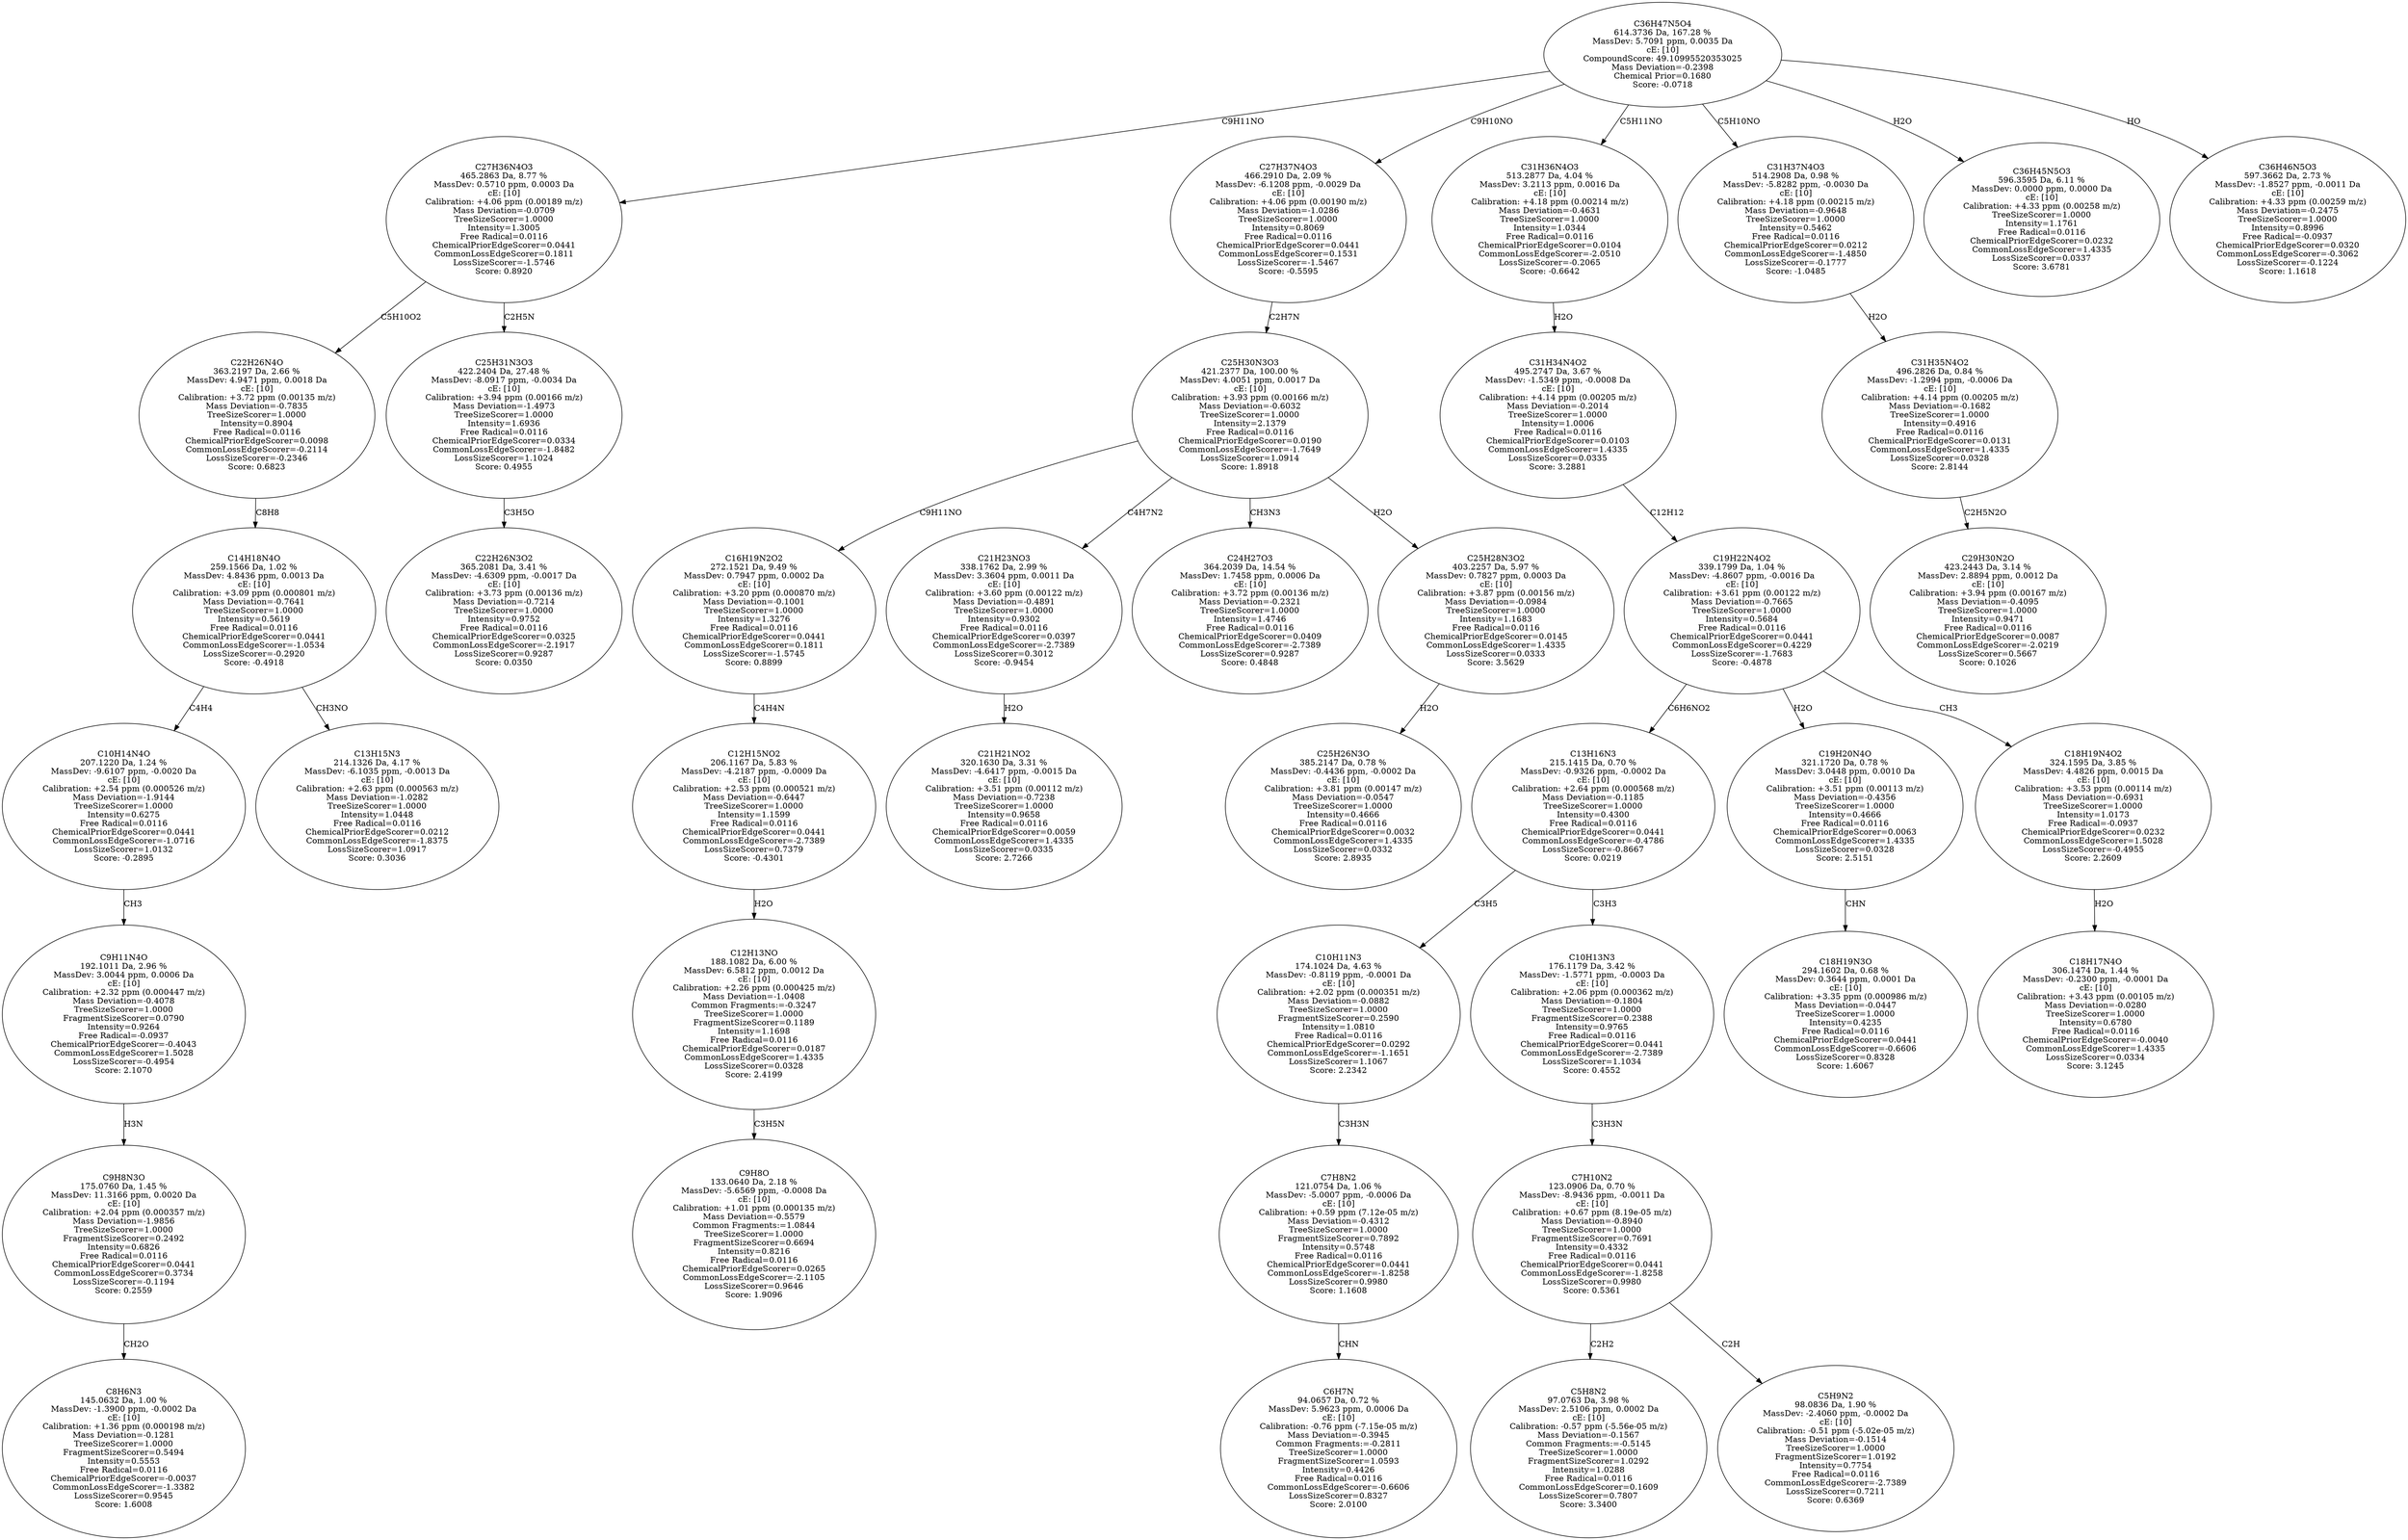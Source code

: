 strict digraph {
v1 [label="C8H6N3\n145.0632 Da, 1.00 %\nMassDev: -1.3900 ppm, -0.0002 Da\ncE: [10]\nCalibration: +1.36 ppm (0.000198 m/z)\nMass Deviation=-0.1281\nTreeSizeScorer=1.0000\nFragmentSizeScorer=0.5494\nIntensity=0.5553\nFree Radical=0.0116\nChemicalPriorEdgeScorer=-0.0037\nCommonLossEdgeScorer=-1.3382\nLossSizeScorer=0.9545\nScore: 1.6008"];
v2 [label="C9H8N3O\n175.0760 Da, 1.45 %\nMassDev: 11.3166 ppm, 0.0020 Da\ncE: [10]\nCalibration: +2.04 ppm (0.000357 m/z)\nMass Deviation=-1.9856\nTreeSizeScorer=1.0000\nFragmentSizeScorer=0.2492\nIntensity=0.6826\nFree Radical=0.0116\nChemicalPriorEdgeScorer=0.0441\nCommonLossEdgeScorer=0.3734\nLossSizeScorer=-0.1194\nScore: 0.2559"];
v3 [label="C9H11N4O\n192.1011 Da, 2.96 %\nMassDev: 3.0044 ppm, 0.0006 Da\ncE: [10]\nCalibration: +2.32 ppm (0.000447 m/z)\nMass Deviation=-0.4078\nTreeSizeScorer=1.0000\nFragmentSizeScorer=0.0790\nIntensity=0.9264\nFree Radical=-0.0937\nChemicalPriorEdgeScorer=-0.4043\nCommonLossEdgeScorer=1.5028\nLossSizeScorer=-0.4954\nScore: 2.1070"];
v4 [label="C10H14N4O\n207.1220 Da, 1.24 %\nMassDev: -9.6107 ppm, -0.0020 Da\ncE: [10]\nCalibration: +2.54 ppm (0.000526 m/z)\nMass Deviation=-1.9144\nTreeSizeScorer=1.0000\nIntensity=0.6275\nFree Radical=0.0116\nChemicalPriorEdgeScorer=0.0441\nCommonLossEdgeScorer=-1.0716\nLossSizeScorer=1.0132\nScore: -0.2895"];
v5 [label="C13H15N3\n214.1326 Da, 4.17 %\nMassDev: -6.1035 ppm, -0.0013 Da\ncE: [10]\nCalibration: +2.63 ppm (0.000563 m/z)\nMass Deviation=-1.0282\nTreeSizeScorer=1.0000\nIntensity=1.0448\nFree Radical=0.0116\nChemicalPriorEdgeScorer=0.0212\nCommonLossEdgeScorer=-1.8375\nLossSizeScorer=1.0917\nScore: 0.3036"];
v6 [label="C14H18N4O\n259.1566 Da, 1.02 %\nMassDev: 4.8436 ppm, 0.0013 Da\ncE: [10]\nCalibration: +3.09 ppm (0.000801 m/z)\nMass Deviation=-0.7641\nTreeSizeScorer=1.0000\nIntensity=0.5619\nFree Radical=0.0116\nChemicalPriorEdgeScorer=0.0441\nCommonLossEdgeScorer=-1.0534\nLossSizeScorer=-0.2920\nScore: -0.4918"];
v7 [label="C22H26N4O\n363.2197 Da, 2.66 %\nMassDev: 4.9471 ppm, 0.0018 Da\ncE: [10]\nCalibration: +3.72 ppm (0.00135 m/z)\nMass Deviation=-0.7835\nTreeSizeScorer=1.0000\nIntensity=0.8904\nFree Radical=0.0116\nChemicalPriorEdgeScorer=0.0098\nCommonLossEdgeScorer=-0.2114\nLossSizeScorer=-0.2346\nScore: 0.6823"];
v8 [label="C22H26N3O2\n365.2081 Da, 3.41 %\nMassDev: -4.6309 ppm, -0.0017 Da\ncE: [10]\nCalibration: +3.73 ppm (0.00136 m/z)\nMass Deviation=-0.7214\nTreeSizeScorer=1.0000\nIntensity=0.9752\nFree Radical=0.0116\nChemicalPriorEdgeScorer=0.0325\nCommonLossEdgeScorer=-2.1917\nLossSizeScorer=0.9287\nScore: 0.0350"];
v9 [label="C25H31N3O3\n422.2404 Da, 27.48 %\nMassDev: -8.0917 ppm, -0.0034 Da\ncE: [10]\nCalibration: +3.94 ppm (0.00166 m/z)\nMass Deviation=-1.4973\nTreeSizeScorer=1.0000\nIntensity=1.6936\nFree Radical=0.0116\nChemicalPriorEdgeScorer=0.0334\nCommonLossEdgeScorer=-1.8482\nLossSizeScorer=1.1024\nScore: 0.4955"];
v10 [label="C27H36N4O3\n465.2863 Da, 8.77 %\nMassDev: 0.5710 ppm, 0.0003 Da\ncE: [10]\nCalibration: +4.06 ppm (0.00189 m/z)\nMass Deviation=-0.0709\nTreeSizeScorer=1.0000\nIntensity=1.3005\nFree Radical=0.0116\nChemicalPriorEdgeScorer=0.0441\nCommonLossEdgeScorer=0.1811\nLossSizeScorer=-1.5746\nScore: 0.8920"];
v11 [label="C9H8O\n133.0640 Da, 2.18 %\nMassDev: -5.6569 ppm, -0.0008 Da\ncE: [10]\nCalibration: +1.01 ppm (0.000135 m/z)\nMass Deviation=-0.5579\nCommon Fragments:=1.0844\nTreeSizeScorer=1.0000\nFragmentSizeScorer=0.6694\nIntensity=0.8216\nFree Radical=0.0116\nChemicalPriorEdgeScorer=0.0265\nCommonLossEdgeScorer=-2.1105\nLossSizeScorer=0.9646\nScore: 1.9096"];
v12 [label="C12H13NO\n188.1082 Da, 6.00 %\nMassDev: 6.5812 ppm, 0.0012 Da\ncE: [10]\nCalibration: +2.26 ppm (0.000425 m/z)\nMass Deviation=-1.0408\nCommon Fragments:=-0.3247\nTreeSizeScorer=1.0000\nFragmentSizeScorer=0.1189\nIntensity=1.1698\nFree Radical=0.0116\nChemicalPriorEdgeScorer=0.0187\nCommonLossEdgeScorer=1.4335\nLossSizeScorer=0.0328\nScore: 2.4199"];
v13 [label="C12H15NO2\n206.1167 Da, 5.83 %\nMassDev: -4.2187 ppm, -0.0009 Da\ncE: [10]\nCalibration: +2.53 ppm (0.000521 m/z)\nMass Deviation=-0.6447\nTreeSizeScorer=1.0000\nIntensity=1.1599\nFree Radical=0.0116\nChemicalPriorEdgeScorer=0.0441\nCommonLossEdgeScorer=-2.7389\nLossSizeScorer=0.7379\nScore: -0.4301"];
v14 [label="C16H19N2O2\n272.1521 Da, 9.49 %\nMassDev: 0.7947 ppm, 0.0002 Da\ncE: [10]\nCalibration: +3.20 ppm (0.000870 m/z)\nMass Deviation=-0.1001\nTreeSizeScorer=1.0000\nIntensity=1.3276\nFree Radical=0.0116\nChemicalPriorEdgeScorer=0.0441\nCommonLossEdgeScorer=0.1811\nLossSizeScorer=-1.5745\nScore: 0.8899"];
v15 [label="C21H21NO2\n320.1630 Da, 3.31 %\nMassDev: -4.6417 ppm, -0.0015 Da\ncE: [10]\nCalibration: +3.51 ppm (0.00112 m/z)\nMass Deviation=-0.7238\nTreeSizeScorer=1.0000\nIntensity=0.9658\nFree Radical=0.0116\nChemicalPriorEdgeScorer=0.0059\nCommonLossEdgeScorer=1.4335\nLossSizeScorer=0.0335\nScore: 2.7266"];
v16 [label="C21H23NO3\n338.1762 Da, 2.99 %\nMassDev: 3.3604 ppm, 0.0011 Da\ncE: [10]\nCalibration: +3.60 ppm (0.00122 m/z)\nMass Deviation=-0.4891\nTreeSizeScorer=1.0000\nIntensity=0.9302\nFree Radical=0.0116\nChemicalPriorEdgeScorer=0.0397\nCommonLossEdgeScorer=-2.7389\nLossSizeScorer=0.3012\nScore: -0.9454"];
v17 [label="C24H27O3\n364.2039 Da, 14.54 %\nMassDev: 1.7458 ppm, 0.0006 Da\ncE: [10]\nCalibration: +3.72 ppm (0.00136 m/z)\nMass Deviation=-0.2321\nTreeSizeScorer=1.0000\nIntensity=1.4746\nFree Radical=0.0116\nChemicalPriorEdgeScorer=0.0409\nCommonLossEdgeScorer=-2.7389\nLossSizeScorer=0.9287\nScore: 0.4848"];
v18 [label="C25H26N3O\n385.2147 Da, 0.78 %\nMassDev: -0.4436 ppm, -0.0002 Da\ncE: [10]\nCalibration: +3.81 ppm (0.00147 m/z)\nMass Deviation=-0.0547\nTreeSizeScorer=1.0000\nIntensity=0.4666\nFree Radical=0.0116\nChemicalPriorEdgeScorer=0.0032\nCommonLossEdgeScorer=1.4335\nLossSizeScorer=0.0332\nScore: 2.8935"];
v19 [label="C25H28N3O2\n403.2257 Da, 5.97 %\nMassDev: 0.7827 ppm, 0.0003 Da\ncE: [10]\nCalibration: +3.87 ppm (0.00156 m/z)\nMass Deviation=-0.0984\nTreeSizeScorer=1.0000\nIntensity=1.1683\nFree Radical=0.0116\nChemicalPriorEdgeScorer=0.0145\nCommonLossEdgeScorer=1.4335\nLossSizeScorer=0.0333\nScore: 3.5629"];
v20 [label="C25H30N3O3\n421.2377 Da, 100.00 %\nMassDev: 4.0051 ppm, 0.0017 Da\ncE: [10]\nCalibration: +3.93 ppm (0.00166 m/z)\nMass Deviation=-0.6032\nTreeSizeScorer=1.0000\nIntensity=2.1379\nFree Radical=0.0116\nChemicalPriorEdgeScorer=0.0190\nCommonLossEdgeScorer=-1.7649\nLossSizeScorer=1.0914\nScore: 1.8918"];
v21 [label="C27H37N4O3\n466.2910 Da, 2.09 %\nMassDev: -6.1208 ppm, -0.0029 Da\ncE: [10]\nCalibration: +4.06 ppm (0.00190 m/z)\nMass Deviation=-1.0286\nTreeSizeScorer=1.0000\nIntensity=0.8069\nFree Radical=0.0116\nChemicalPriorEdgeScorer=0.0441\nCommonLossEdgeScorer=0.1531\nLossSizeScorer=-1.5467\nScore: -0.5595"];
v22 [label="C6H7N\n94.0657 Da, 0.72 %\nMassDev: 5.9623 ppm, 0.0006 Da\ncE: [10]\nCalibration: -0.76 ppm (-7.15e-05 m/z)\nMass Deviation=-0.3945\nCommon Fragments:=-0.2811\nTreeSizeScorer=1.0000\nFragmentSizeScorer=1.0593\nIntensity=0.4426\nFree Radical=0.0116\nCommonLossEdgeScorer=-0.6606\nLossSizeScorer=0.8327\nScore: 2.0100"];
v23 [label="C7H8N2\n121.0754 Da, 1.06 %\nMassDev: -5.0007 ppm, -0.0006 Da\ncE: [10]\nCalibration: +0.59 ppm (7.12e-05 m/z)\nMass Deviation=-0.4312\nTreeSizeScorer=1.0000\nFragmentSizeScorer=0.7892\nIntensity=0.5748\nFree Radical=0.0116\nChemicalPriorEdgeScorer=0.0441\nCommonLossEdgeScorer=-1.8258\nLossSizeScorer=0.9980\nScore: 1.1608"];
v24 [label="C10H11N3\n174.1024 Da, 4.63 %\nMassDev: -0.8119 ppm, -0.0001 Da\ncE: [10]\nCalibration: +2.02 ppm (0.000351 m/z)\nMass Deviation=-0.0882\nTreeSizeScorer=1.0000\nFragmentSizeScorer=0.2590\nIntensity=1.0810\nFree Radical=0.0116\nChemicalPriorEdgeScorer=0.0292\nCommonLossEdgeScorer=-1.1651\nLossSizeScorer=1.1067\nScore: 2.2342"];
v25 [label="C5H8N2\n97.0763 Da, 3.98 %\nMassDev: 2.5106 ppm, 0.0002 Da\ncE: [10]\nCalibration: -0.57 ppm (-5.56e-05 m/z)\nMass Deviation=-0.1567\nCommon Fragments:=-0.5145\nTreeSizeScorer=1.0000\nFragmentSizeScorer=1.0292\nIntensity=1.0288\nFree Radical=0.0116\nCommonLossEdgeScorer=0.1609\nLossSizeScorer=0.7807\nScore: 3.3400"];
v26 [label="C5H9N2\n98.0836 Da, 1.90 %\nMassDev: -2.4060 ppm, -0.0002 Da\ncE: [10]\nCalibration: -0.51 ppm (-5.02e-05 m/z)\nMass Deviation=-0.1514\nTreeSizeScorer=1.0000\nFragmentSizeScorer=1.0192\nIntensity=0.7754\nFree Radical=0.0116\nCommonLossEdgeScorer=-2.7389\nLossSizeScorer=0.7211\nScore: 0.6369"];
v27 [label="C7H10N2\n123.0906 Da, 0.70 %\nMassDev: -8.9436 ppm, -0.0011 Da\ncE: [10]\nCalibration: +0.67 ppm (8.19e-05 m/z)\nMass Deviation=-0.8940\nTreeSizeScorer=1.0000\nFragmentSizeScorer=0.7691\nIntensity=0.4332\nFree Radical=0.0116\nChemicalPriorEdgeScorer=0.0441\nCommonLossEdgeScorer=-1.8258\nLossSizeScorer=0.9980\nScore: 0.5361"];
v28 [label="C10H13N3\n176.1179 Da, 3.42 %\nMassDev: -1.5771 ppm, -0.0003 Da\ncE: [10]\nCalibration: +2.06 ppm (0.000362 m/z)\nMass Deviation=-0.1804\nTreeSizeScorer=1.0000\nFragmentSizeScorer=0.2388\nIntensity=0.9765\nFree Radical=0.0116\nChemicalPriorEdgeScorer=0.0441\nCommonLossEdgeScorer=-2.7389\nLossSizeScorer=1.1034\nScore: 0.4552"];
v29 [label="C13H16N3\n215.1415 Da, 0.70 %\nMassDev: -0.9326 ppm, -0.0002 Da\ncE: [10]\nCalibration: +2.64 ppm (0.000568 m/z)\nMass Deviation=-0.1185\nTreeSizeScorer=1.0000\nIntensity=0.4300\nFree Radical=0.0116\nChemicalPriorEdgeScorer=0.0441\nCommonLossEdgeScorer=-0.4786\nLossSizeScorer=-0.8667\nScore: 0.0219"];
v30 [label="C18H19N3O\n294.1602 Da, 0.68 %\nMassDev: 0.3644 ppm, 0.0001 Da\ncE: [10]\nCalibration: +3.35 ppm (0.000986 m/z)\nMass Deviation=-0.0447\nTreeSizeScorer=1.0000\nIntensity=0.4235\nFree Radical=0.0116\nChemicalPriorEdgeScorer=0.0441\nCommonLossEdgeScorer=-0.6606\nLossSizeScorer=0.8328\nScore: 1.6067"];
v31 [label="C19H20N4O\n321.1720 Da, 0.78 %\nMassDev: 3.0448 ppm, 0.0010 Da\ncE: [10]\nCalibration: +3.51 ppm (0.00113 m/z)\nMass Deviation=-0.4356\nTreeSizeScorer=1.0000\nIntensity=0.4666\nFree Radical=0.0116\nChemicalPriorEdgeScorer=0.0063\nCommonLossEdgeScorer=1.4335\nLossSizeScorer=0.0328\nScore: 2.5151"];
v32 [label="C18H17N4O\n306.1474 Da, 1.44 %\nMassDev: -0.2300 ppm, -0.0001 Da\ncE: [10]\nCalibration: +3.43 ppm (0.00105 m/z)\nMass Deviation=-0.0280\nTreeSizeScorer=1.0000\nIntensity=0.6780\nFree Radical=0.0116\nChemicalPriorEdgeScorer=-0.0040\nCommonLossEdgeScorer=1.4335\nLossSizeScorer=0.0334\nScore: 3.1245"];
v33 [label="C18H19N4O2\n324.1595 Da, 3.85 %\nMassDev: 4.4826 ppm, 0.0015 Da\ncE: [10]\nCalibration: +3.53 ppm (0.00114 m/z)\nMass Deviation=-0.6931\nTreeSizeScorer=1.0000\nIntensity=1.0173\nFree Radical=-0.0937\nChemicalPriorEdgeScorer=0.0232\nCommonLossEdgeScorer=1.5028\nLossSizeScorer=-0.4955\nScore: 2.2609"];
v34 [label="C19H22N4O2\n339.1799 Da, 1.04 %\nMassDev: -4.8607 ppm, -0.0016 Da\ncE: [10]\nCalibration: +3.61 ppm (0.00122 m/z)\nMass Deviation=-0.7665\nTreeSizeScorer=1.0000\nIntensity=0.5684\nFree Radical=0.0116\nChemicalPriorEdgeScorer=0.0441\nCommonLossEdgeScorer=0.4229\nLossSizeScorer=-1.7683\nScore: -0.4878"];
v35 [label="C31H34N4O2\n495.2747 Da, 3.67 %\nMassDev: -1.5349 ppm, -0.0008 Da\ncE: [10]\nCalibration: +4.14 ppm (0.00205 m/z)\nMass Deviation=-0.2014\nTreeSizeScorer=1.0000\nIntensity=1.0006\nFree Radical=0.0116\nChemicalPriorEdgeScorer=0.0103\nCommonLossEdgeScorer=1.4335\nLossSizeScorer=0.0335\nScore: 3.2881"];
v36 [label="C31H36N4O3\n513.2877 Da, 4.04 %\nMassDev: 3.2113 ppm, 0.0016 Da\ncE: [10]\nCalibration: +4.18 ppm (0.00214 m/z)\nMass Deviation=-0.4631\nTreeSizeScorer=1.0000\nIntensity=1.0344\nFree Radical=0.0116\nChemicalPriorEdgeScorer=0.0104\nCommonLossEdgeScorer=-2.0510\nLossSizeScorer=-0.2065\nScore: -0.6642"];
v37 [label="C29H30N2O\n423.2443 Da, 3.14 %\nMassDev: 2.8894 ppm, 0.0012 Da\ncE: [10]\nCalibration: +3.94 ppm (0.00167 m/z)\nMass Deviation=-0.4095\nTreeSizeScorer=1.0000\nIntensity=0.9471\nFree Radical=0.0116\nChemicalPriorEdgeScorer=0.0087\nCommonLossEdgeScorer=-2.0219\nLossSizeScorer=0.5667\nScore: 0.1026"];
v38 [label="C31H35N4O2\n496.2826 Da, 0.84 %\nMassDev: -1.2994 ppm, -0.0006 Da\ncE: [10]\nCalibration: +4.14 ppm (0.00205 m/z)\nMass Deviation=-0.1682\nTreeSizeScorer=1.0000\nIntensity=0.4916\nFree Radical=0.0116\nChemicalPriorEdgeScorer=0.0131\nCommonLossEdgeScorer=1.4335\nLossSizeScorer=0.0328\nScore: 2.8144"];
v39 [label="C31H37N4O3\n514.2908 Da, 0.98 %\nMassDev: -5.8282 ppm, -0.0030 Da\ncE: [10]\nCalibration: +4.18 ppm (0.00215 m/z)\nMass Deviation=-0.9648\nTreeSizeScorer=1.0000\nIntensity=0.5462\nFree Radical=0.0116\nChemicalPriorEdgeScorer=0.0212\nCommonLossEdgeScorer=-1.4850\nLossSizeScorer=-0.1777\nScore: -1.0485"];
v40 [label="C36H45N5O3\n596.3595 Da, 6.11 %\nMassDev: 0.0000 ppm, 0.0000 Da\ncE: [10]\nCalibration: +4.33 ppm (0.00258 m/z)\nTreeSizeScorer=1.0000\nIntensity=1.1761\nFree Radical=0.0116\nChemicalPriorEdgeScorer=0.0232\nCommonLossEdgeScorer=1.4335\nLossSizeScorer=0.0337\nScore: 3.6781"];
v41 [label="C36H46N5O3\n597.3662 Da, 2.73 %\nMassDev: -1.8527 ppm, -0.0011 Da\ncE: [10]\nCalibration: +4.33 ppm (0.00259 m/z)\nMass Deviation=-0.2475\nTreeSizeScorer=1.0000\nIntensity=0.8996\nFree Radical=-0.0937\nChemicalPriorEdgeScorer=0.0320\nCommonLossEdgeScorer=-0.3062\nLossSizeScorer=-0.1224\nScore: 1.1618"];
v42 [label="C36H47N5O4\n614.3736 Da, 167.28 %\nMassDev: 5.7091 ppm, 0.0035 Da\ncE: [10]\nCompoundScore: 49.10995520353025\nMass Deviation=-0.2398\nChemical Prior=0.1680\nScore: -0.0718"];
v2 -> v1 [label="CH2O"];
v3 -> v2 [label="H3N"];
v4 -> v3 [label="CH3"];
v6 -> v4 [label="C4H4"];
v6 -> v5 [label="CH3NO"];
v7 -> v6 [label="C8H8"];
v10 -> v7 [label="C5H10O2"];
v9 -> v8 [label="C3H5O"];
v10 -> v9 [label="C2H5N"];
v42 -> v10 [label="C9H11NO"];
v12 -> v11 [label="C3H5N"];
v13 -> v12 [label="H2O"];
v14 -> v13 [label="C4H4N"];
v20 -> v14 [label="C9H11NO"];
v16 -> v15 [label="H2O"];
v20 -> v16 [label="C4H7N2"];
v20 -> v17 [label="CH3N3"];
v19 -> v18 [label="H2O"];
v20 -> v19 [label="H2O"];
v21 -> v20 [label="C2H7N"];
v42 -> v21 [label="C9H10NO"];
v23 -> v22 [label="CHN"];
v24 -> v23 [label="C3H3N"];
v29 -> v24 [label="C3H5"];
v27 -> v25 [label="C2H2"];
v27 -> v26 [label="C2H"];
v28 -> v27 [label="C3H3N"];
v29 -> v28 [label="C3H3"];
v34 -> v29 [label="C6H6NO2"];
v31 -> v30 [label="CHN"];
v34 -> v31 [label="H2O"];
v33 -> v32 [label="H2O"];
v34 -> v33 [label="CH3"];
v35 -> v34 [label="C12H12"];
v36 -> v35 [label="H2O"];
v42 -> v36 [label="C5H11NO"];
v38 -> v37 [label="C2H5N2O"];
v39 -> v38 [label="H2O"];
v42 -> v39 [label="C5H10NO"];
v42 -> v40 [label="H2O"];
v42 -> v41 [label="HO"];
}